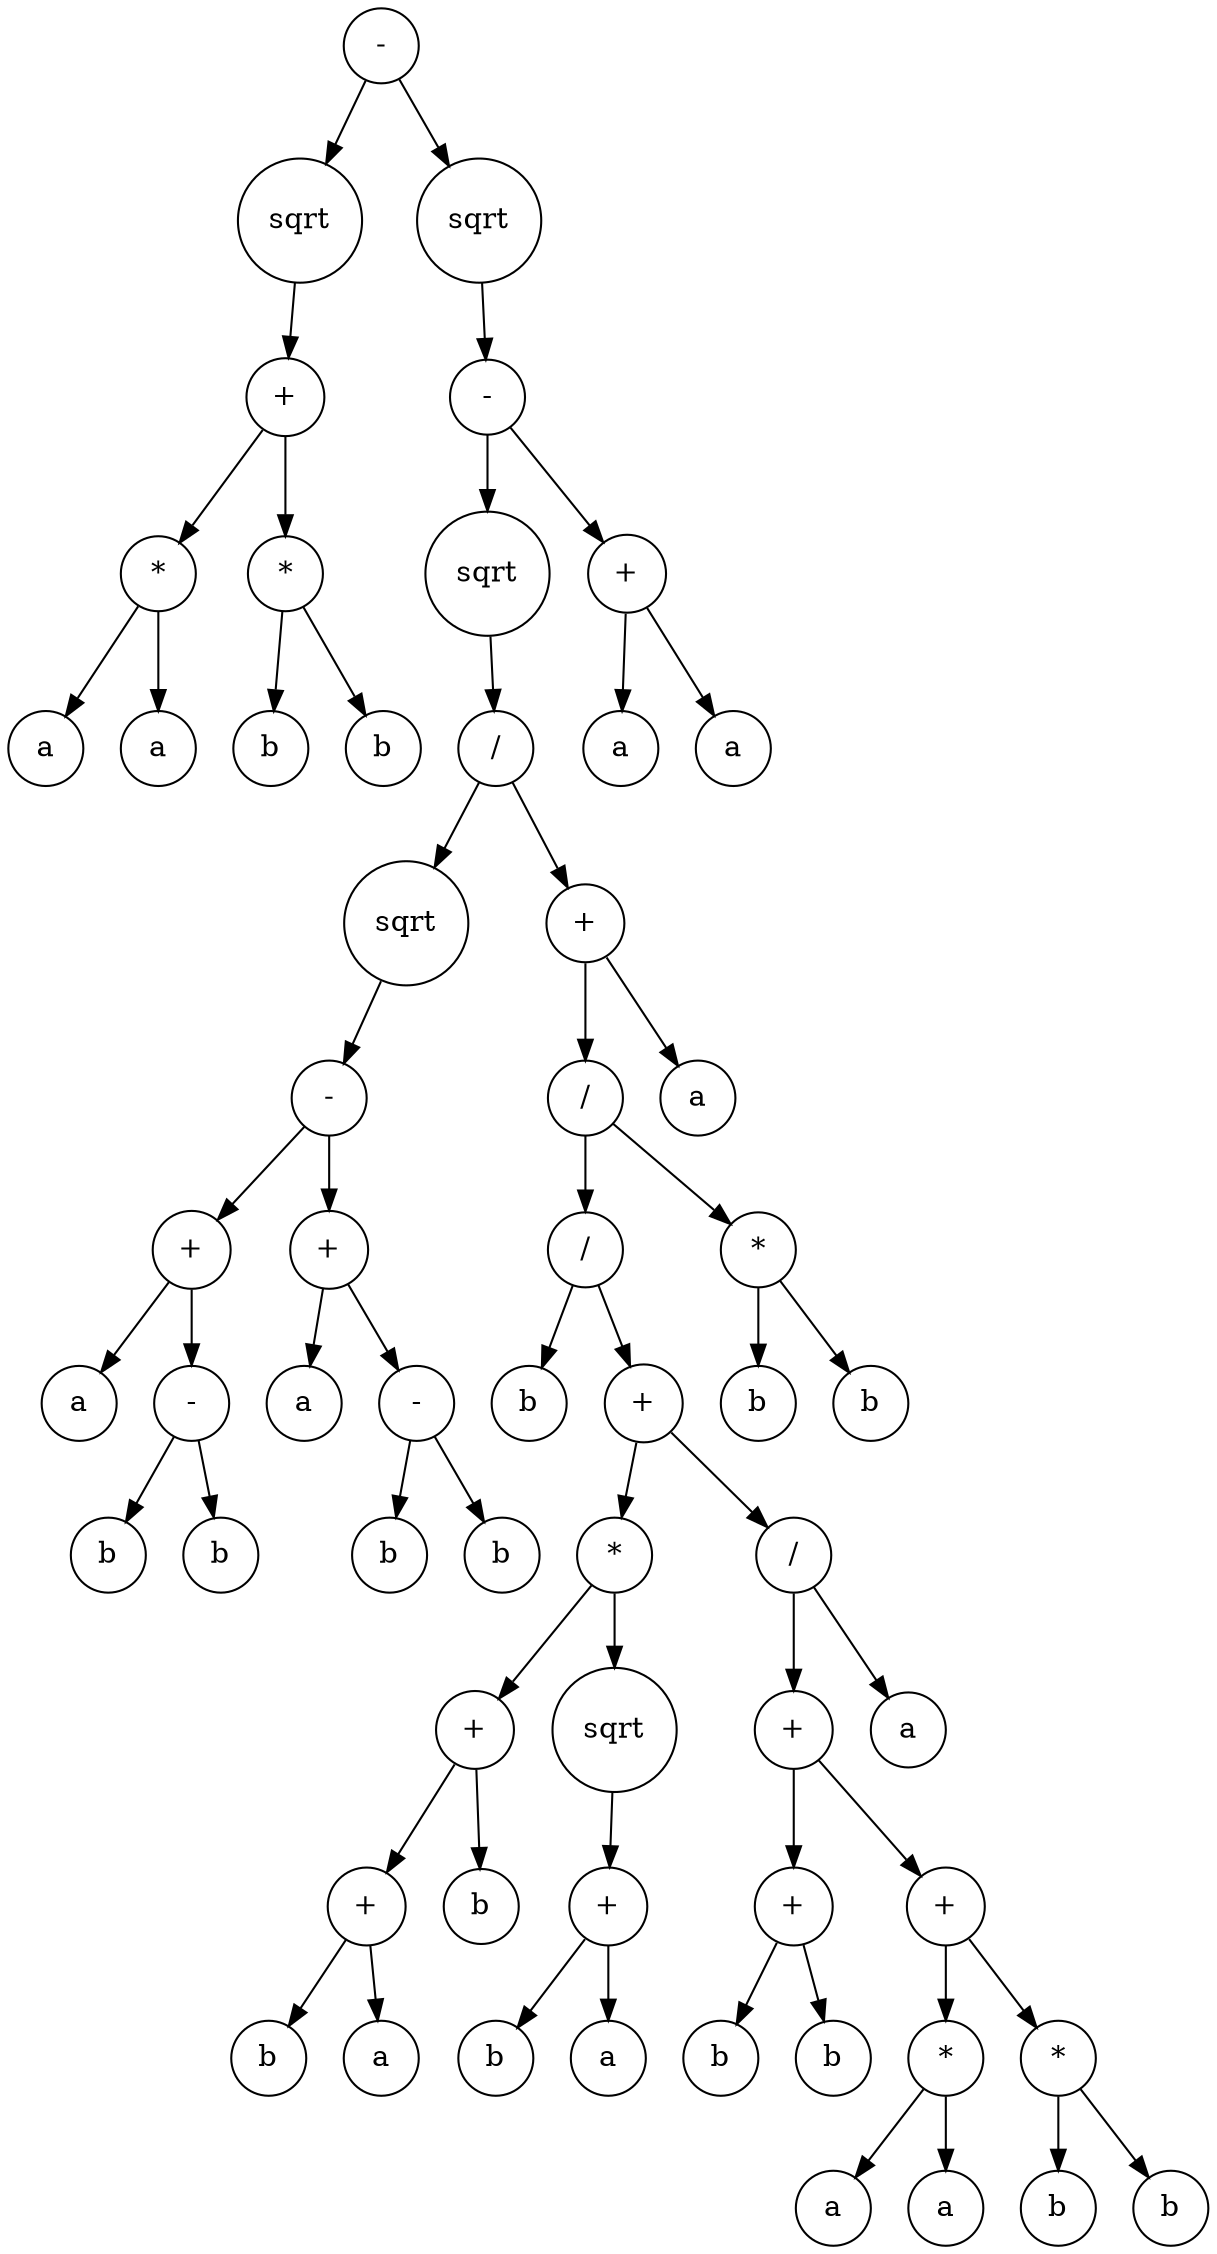digraph g {
graph [ordering=out];
node [shape=circle];
n[label = "-"];
n0[label = "sqrt"];
n00[label = "+"];
n000[label = "*"];
n0000[label = "a"];
n000 -> n0000;
n0001[label = "a"];
n000 -> n0001;
n00 -> n000;
n001[label = "*"];
n0010[label = "b"];
n001 -> n0010;
n0011[label = "b"];
n001 -> n0011;
n00 -> n001;
n0 -> n00;
n -> n0;
n1[label = "sqrt"];
n10[label = "-"];
n100[label = "sqrt"];
n1000[label = "/"];
n10000[label = "sqrt"];
n100000[label = "-"];
n1000000[label = "+"];
n10000000[label = "a"];
n1000000 -> n10000000;
n10000001[label = "-"];
n100000010[label = "b"];
n10000001 -> n100000010;
n100000011[label = "b"];
n10000001 -> n100000011;
n1000000 -> n10000001;
n100000 -> n1000000;
n1000001[label = "+"];
n10000010[label = "a"];
n1000001 -> n10000010;
n10000011[label = "-"];
n100000110[label = "b"];
n10000011 -> n100000110;
n100000111[label = "b"];
n10000011 -> n100000111;
n1000001 -> n10000011;
n100000 -> n1000001;
n10000 -> n100000;
n1000 -> n10000;
n10001[label = "+"];
n100010[label = "/"];
n1000100[label = "/"];
n10001000[label = "b"];
n1000100 -> n10001000;
n10001001[label = "+"];
n100010010[label = "*"];
n1000100100[label = "+"];
n10001001000[label = "+"];
n100010010000[label = "b"];
n10001001000 -> n100010010000;
n100010010001[label = "a"];
n10001001000 -> n100010010001;
n1000100100 -> n10001001000;
n10001001001[label = "b"];
n1000100100 -> n10001001001;
n100010010 -> n1000100100;
n1000100101[label = "sqrt"];
n10001001010[label = "+"];
n100010010100[label = "b"];
n10001001010 -> n100010010100;
n100010010101[label = "a"];
n10001001010 -> n100010010101;
n1000100101 -> n10001001010;
n100010010 -> n1000100101;
n10001001 -> n100010010;
n100010011[label = "/"];
n1000100110[label = "+"];
n10001001100[label = "+"];
n100010011000[label = "b"];
n10001001100 -> n100010011000;
n100010011001[label = "b"];
n10001001100 -> n100010011001;
n1000100110 -> n10001001100;
n10001001101[label = "+"];
n100010011010[label = "*"];
n1000100110100[label = "a"];
n100010011010 -> n1000100110100;
n1000100110101[label = "a"];
n100010011010 -> n1000100110101;
n10001001101 -> n100010011010;
n100010011011[label = "*"];
n1000100110110[label = "b"];
n100010011011 -> n1000100110110;
n1000100110111[label = "b"];
n100010011011 -> n1000100110111;
n10001001101 -> n100010011011;
n1000100110 -> n10001001101;
n100010011 -> n1000100110;
n1000100111[label = "a"];
n100010011 -> n1000100111;
n10001001 -> n100010011;
n1000100 -> n10001001;
n100010 -> n1000100;
n1000101[label = "*"];
n10001010[label = "b"];
n1000101 -> n10001010;
n10001011[label = "b"];
n1000101 -> n10001011;
n100010 -> n1000101;
n10001 -> n100010;
n100011[label = "a"];
n10001 -> n100011;
n1000 -> n10001;
n100 -> n1000;
n10 -> n100;
n101[label = "+"];
n1010[label = "a"];
n101 -> n1010;
n1011[label = "a"];
n101 -> n1011;
n10 -> n101;
n1 -> n10;
n -> n1;
}
